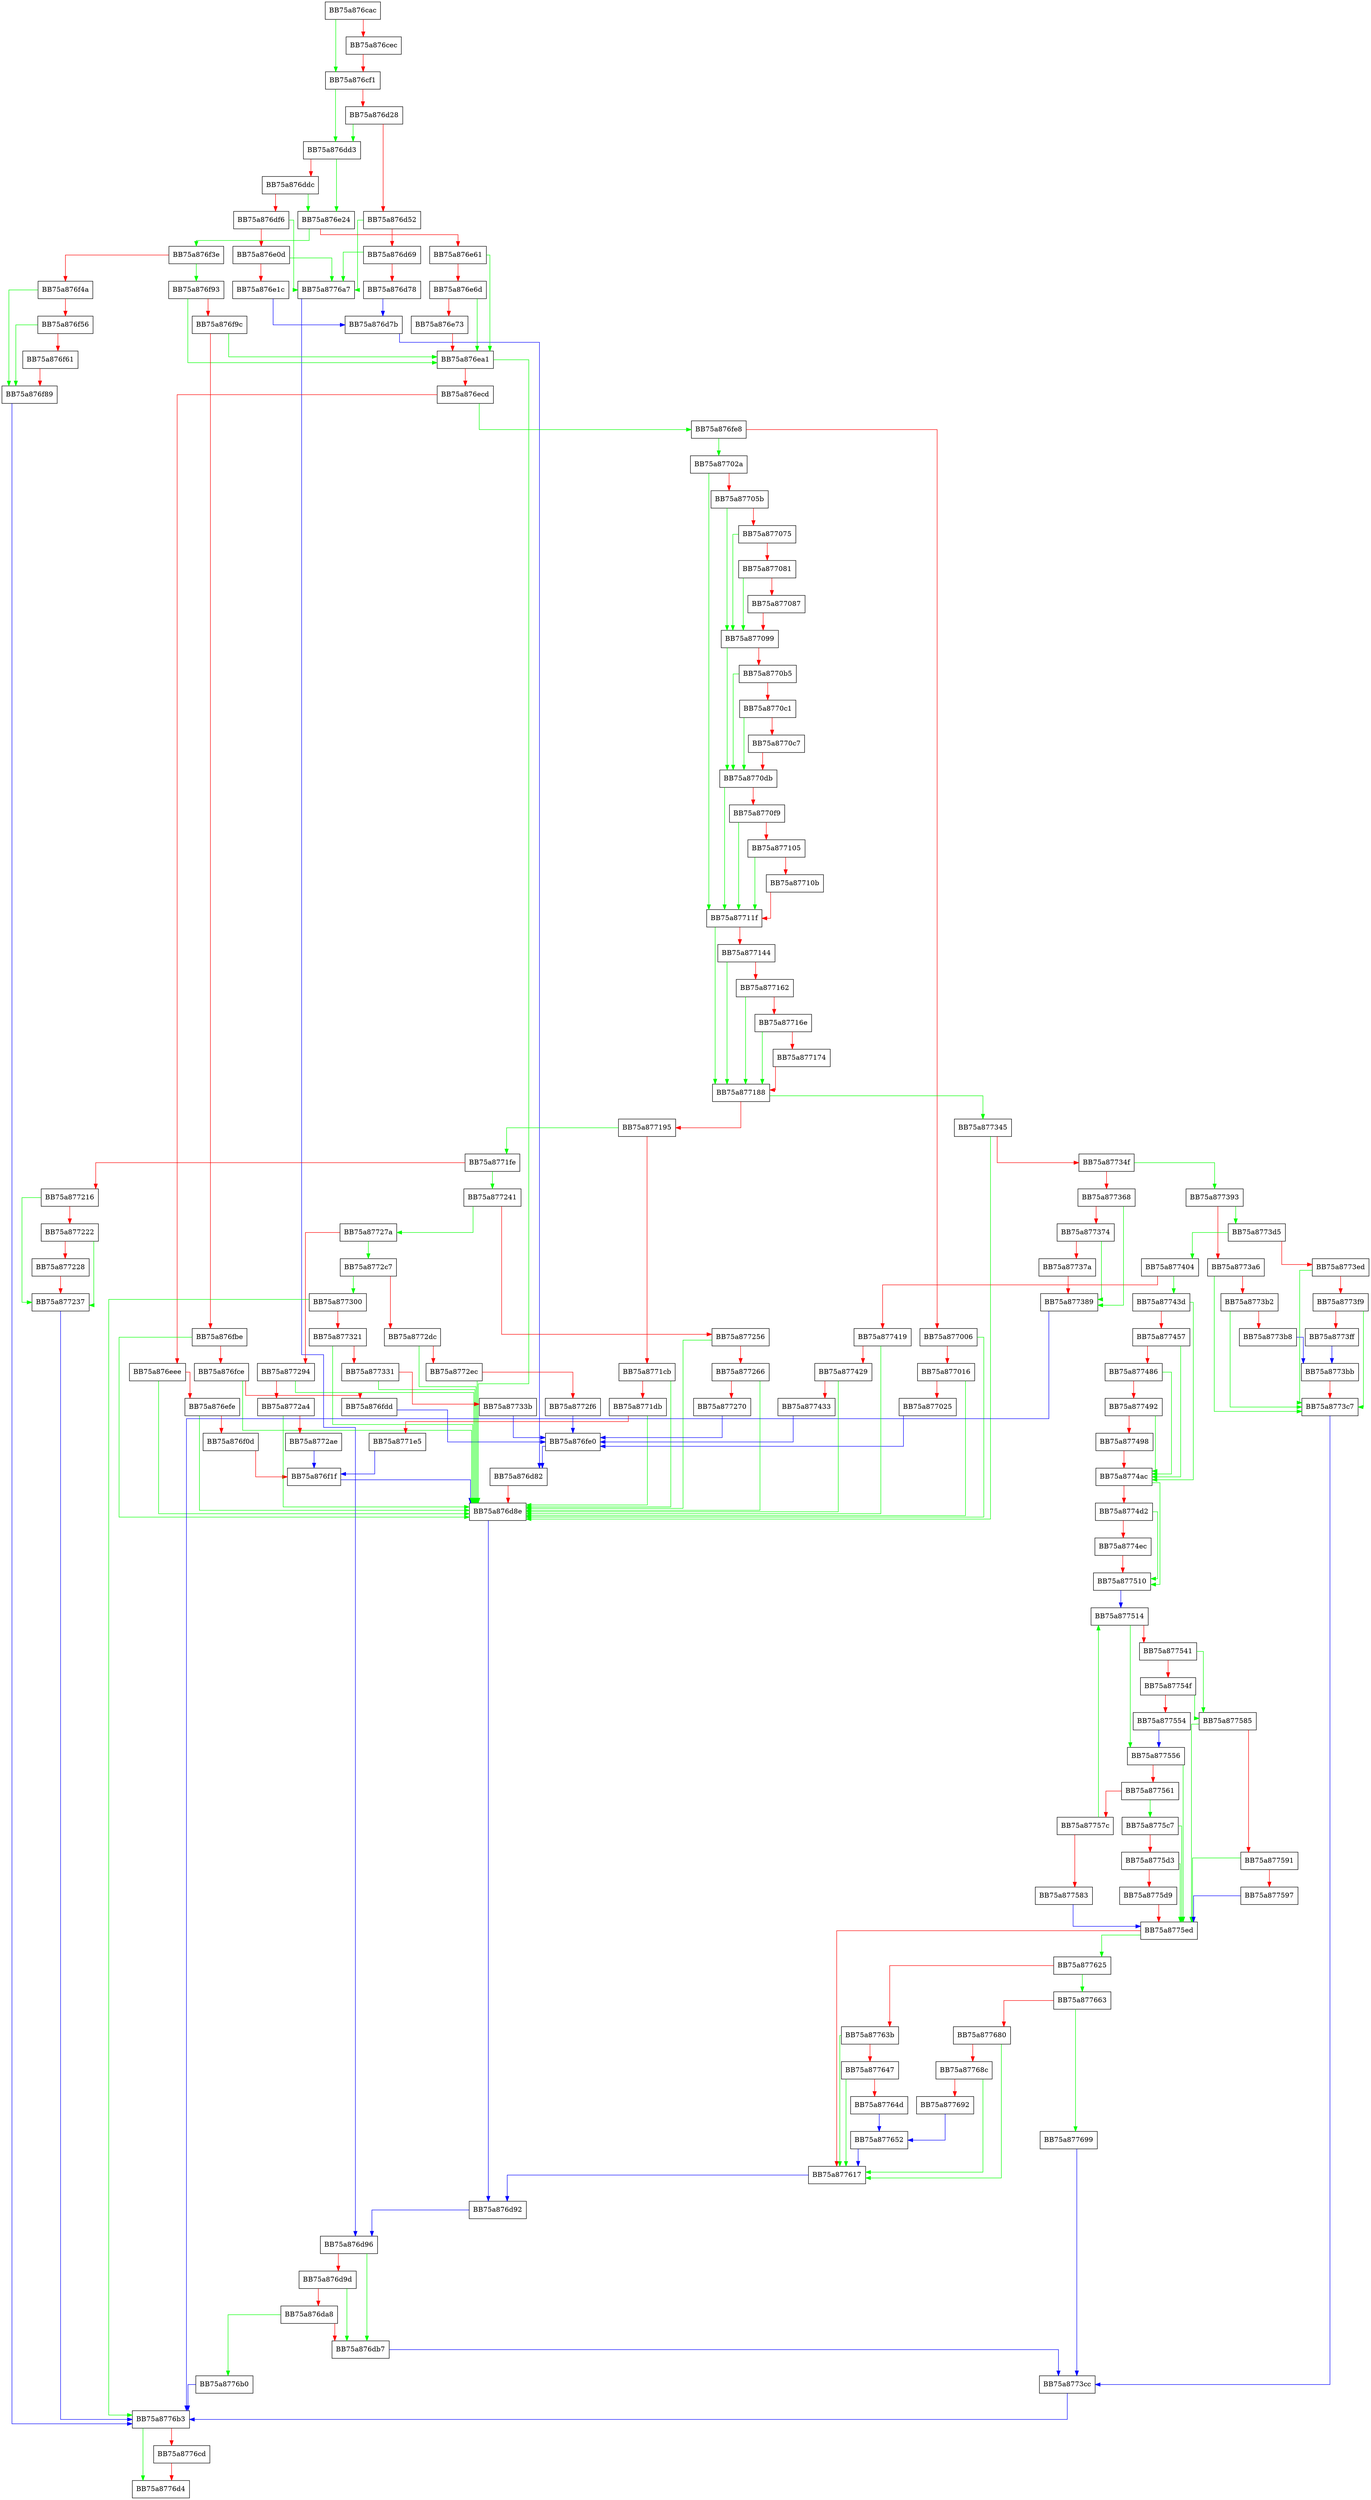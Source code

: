 digraph QuarantineFile {
  node [shape="box"];
  graph [splines=ortho];
  BB75a876cac -> BB75a876cf1 [color="green"];
  BB75a876cac -> BB75a876cec [color="red"];
  BB75a876cec -> BB75a876cf1 [color="red"];
  BB75a876cf1 -> BB75a876dd3 [color="green"];
  BB75a876cf1 -> BB75a876d28 [color="red"];
  BB75a876d28 -> BB75a876dd3 [color="green"];
  BB75a876d28 -> BB75a876d52 [color="red"];
  BB75a876d52 -> BB75a8776a7 [color="green"];
  BB75a876d52 -> BB75a876d69 [color="red"];
  BB75a876d69 -> BB75a8776a7 [color="green"];
  BB75a876d69 -> BB75a876d78 [color="red"];
  BB75a876d78 -> BB75a876d7b [color="blue"];
  BB75a876d7b -> BB75a876d82 [color="blue"];
  BB75a876d82 -> BB75a876d8e [color="red"];
  BB75a876d8e -> BB75a876d92 [color="blue"];
  BB75a876d92 -> BB75a876d96 [color="blue"];
  BB75a876d96 -> BB75a876db7 [color="green"];
  BB75a876d96 -> BB75a876d9d [color="red"];
  BB75a876d9d -> BB75a876db7 [color="green"];
  BB75a876d9d -> BB75a876da8 [color="red"];
  BB75a876da8 -> BB75a8776b0 [color="green"];
  BB75a876da8 -> BB75a876db7 [color="red"];
  BB75a876db7 -> BB75a8773cc [color="blue"];
  BB75a876dd3 -> BB75a876e24 [color="green"];
  BB75a876dd3 -> BB75a876ddc [color="red"];
  BB75a876ddc -> BB75a876e24 [color="green"];
  BB75a876ddc -> BB75a876df6 [color="red"];
  BB75a876df6 -> BB75a8776a7 [color="green"];
  BB75a876df6 -> BB75a876e0d [color="red"];
  BB75a876e0d -> BB75a8776a7 [color="green"];
  BB75a876e0d -> BB75a876e1c [color="red"];
  BB75a876e1c -> BB75a876d7b [color="blue"];
  BB75a876e24 -> BB75a876f3e [color="green"];
  BB75a876e24 -> BB75a876e61 [color="red"];
  BB75a876e61 -> BB75a876ea1 [color="green"];
  BB75a876e61 -> BB75a876e6d [color="red"];
  BB75a876e6d -> BB75a876ea1 [color="green"];
  BB75a876e6d -> BB75a876e73 [color="red"];
  BB75a876e73 -> BB75a876ea1 [color="red"];
  BB75a876ea1 -> BB75a876d8e [color="green"];
  BB75a876ea1 -> BB75a876ecd [color="red"];
  BB75a876ecd -> BB75a876fe8 [color="green"];
  BB75a876ecd -> BB75a876eee [color="red"];
  BB75a876eee -> BB75a876d8e [color="green"];
  BB75a876eee -> BB75a876efe [color="red"];
  BB75a876efe -> BB75a876d8e [color="green"];
  BB75a876efe -> BB75a876f0d [color="red"];
  BB75a876f0d -> BB75a876f1f [color="red"];
  BB75a876f1f -> BB75a876d8e [color="blue"];
  BB75a876f3e -> BB75a876f93 [color="green"];
  BB75a876f3e -> BB75a876f4a [color="red"];
  BB75a876f4a -> BB75a876f89 [color="green"];
  BB75a876f4a -> BB75a876f56 [color="red"];
  BB75a876f56 -> BB75a876f89 [color="green"];
  BB75a876f56 -> BB75a876f61 [color="red"];
  BB75a876f61 -> BB75a876f89 [color="red"];
  BB75a876f89 -> BB75a8776b3 [color="blue"];
  BB75a876f93 -> BB75a876ea1 [color="green"];
  BB75a876f93 -> BB75a876f9c [color="red"];
  BB75a876f9c -> BB75a876ea1 [color="green"];
  BB75a876f9c -> BB75a876fbe [color="red"];
  BB75a876fbe -> BB75a876d8e [color="green"];
  BB75a876fbe -> BB75a876fce [color="red"];
  BB75a876fce -> BB75a876d8e [color="green"];
  BB75a876fce -> BB75a876fdd [color="red"];
  BB75a876fdd -> BB75a876fe0 [color="blue"];
  BB75a876fe0 -> BB75a876d82 [color="blue"];
  BB75a876fe8 -> BB75a87702a [color="green"];
  BB75a876fe8 -> BB75a877006 [color="red"];
  BB75a877006 -> BB75a876d8e [color="green"];
  BB75a877006 -> BB75a877016 [color="red"];
  BB75a877016 -> BB75a876d8e [color="green"];
  BB75a877016 -> BB75a877025 [color="red"];
  BB75a877025 -> BB75a876fe0 [color="blue"];
  BB75a87702a -> BB75a87711f [color="green"];
  BB75a87702a -> BB75a87705b [color="red"];
  BB75a87705b -> BB75a877099 [color="green"];
  BB75a87705b -> BB75a877075 [color="red"];
  BB75a877075 -> BB75a877099 [color="green"];
  BB75a877075 -> BB75a877081 [color="red"];
  BB75a877081 -> BB75a877099 [color="green"];
  BB75a877081 -> BB75a877087 [color="red"];
  BB75a877087 -> BB75a877099 [color="red"];
  BB75a877099 -> BB75a8770db [color="green"];
  BB75a877099 -> BB75a8770b5 [color="red"];
  BB75a8770b5 -> BB75a8770db [color="green"];
  BB75a8770b5 -> BB75a8770c1 [color="red"];
  BB75a8770c1 -> BB75a8770db [color="green"];
  BB75a8770c1 -> BB75a8770c7 [color="red"];
  BB75a8770c7 -> BB75a8770db [color="red"];
  BB75a8770db -> BB75a87711f [color="green"];
  BB75a8770db -> BB75a8770f9 [color="red"];
  BB75a8770f9 -> BB75a87711f [color="green"];
  BB75a8770f9 -> BB75a877105 [color="red"];
  BB75a877105 -> BB75a87711f [color="green"];
  BB75a877105 -> BB75a87710b [color="red"];
  BB75a87710b -> BB75a87711f [color="red"];
  BB75a87711f -> BB75a877188 [color="green"];
  BB75a87711f -> BB75a877144 [color="red"];
  BB75a877144 -> BB75a877188 [color="green"];
  BB75a877144 -> BB75a877162 [color="red"];
  BB75a877162 -> BB75a877188 [color="green"];
  BB75a877162 -> BB75a87716e [color="red"];
  BB75a87716e -> BB75a877188 [color="green"];
  BB75a87716e -> BB75a877174 [color="red"];
  BB75a877174 -> BB75a877188 [color="red"];
  BB75a877188 -> BB75a877345 [color="green"];
  BB75a877188 -> BB75a877195 [color="red"];
  BB75a877195 -> BB75a8771fe [color="green"];
  BB75a877195 -> BB75a8771cb [color="red"];
  BB75a8771cb -> BB75a876d8e [color="green"];
  BB75a8771cb -> BB75a8771db [color="red"];
  BB75a8771db -> BB75a876d8e [color="green"];
  BB75a8771db -> BB75a8771e5 [color="red"];
  BB75a8771e5 -> BB75a876f1f [color="blue"];
  BB75a8771fe -> BB75a877241 [color="green"];
  BB75a8771fe -> BB75a877216 [color="red"];
  BB75a877216 -> BB75a877237 [color="green"];
  BB75a877216 -> BB75a877222 [color="red"];
  BB75a877222 -> BB75a877237 [color="green"];
  BB75a877222 -> BB75a877228 [color="red"];
  BB75a877228 -> BB75a877237 [color="red"];
  BB75a877237 -> BB75a8776b3 [color="blue"];
  BB75a877241 -> BB75a87727a [color="green"];
  BB75a877241 -> BB75a877256 [color="red"];
  BB75a877256 -> BB75a876d8e [color="green"];
  BB75a877256 -> BB75a877266 [color="red"];
  BB75a877266 -> BB75a876d8e [color="green"];
  BB75a877266 -> BB75a877270 [color="red"];
  BB75a877270 -> BB75a876fe0 [color="blue"];
  BB75a87727a -> BB75a8772c7 [color="green"];
  BB75a87727a -> BB75a877294 [color="red"];
  BB75a877294 -> BB75a876d8e [color="green"];
  BB75a877294 -> BB75a8772a4 [color="red"];
  BB75a8772a4 -> BB75a876d8e [color="green"];
  BB75a8772a4 -> BB75a8772ae [color="red"];
  BB75a8772ae -> BB75a876f1f [color="blue"];
  BB75a8772c7 -> BB75a877300 [color="green"];
  BB75a8772c7 -> BB75a8772dc [color="red"];
  BB75a8772dc -> BB75a876d8e [color="green"];
  BB75a8772dc -> BB75a8772ec [color="red"];
  BB75a8772ec -> BB75a876d8e [color="green"];
  BB75a8772ec -> BB75a8772f6 [color="red"];
  BB75a8772f6 -> BB75a876fe0 [color="blue"];
  BB75a877300 -> BB75a8776b3 [color="green"];
  BB75a877300 -> BB75a877321 [color="red"];
  BB75a877321 -> BB75a876d8e [color="green"];
  BB75a877321 -> BB75a877331 [color="red"];
  BB75a877331 -> BB75a876d8e [color="green"];
  BB75a877331 -> BB75a87733b [color="red"];
  BB75a87733b -> BB75a876fe0 [color="blue"];
  BB75a877345 -> BB75a876d8e [color="green"];
  BB75a877345 -> BB75a87734f [color="red"];
  BB75a87734f -> BB75a877393 [color="green"];
  BB75a87734f -> BB75a877368 [color="red"];
  BB75a877368 -> BB75a877389 [color="green"];
  BB75a877368 -> BB75a877374 [color="red"];
  BB75a877374 -> BB75a877389 [color="green"];
  BB75a877374 -> BB75a87737a [color="red"];
  BB75a87737a -> BB75a877389 [color="red"];
  BB75a877389 -> BB75a8776b3 [color="blue"];
  BB75a877393 -> BB75a8773d5 [color="green"];
  BB75a877393 -> BB75a8773a6 [color="red"];
  BB75a8773a6 -> BB75a8773c7 [color="green"];
  BB75a8773a6 -> BB75a8773b2 [color="red"];
  BB75a8773b2 -> BB75a8773c7 [color="green"];
  BB75a8773b2 -> BB75a8773b8 [color="red"];
  BB75a8773b8 -> BB75a8773bb [color="blue"];
  BB75a8773bb -> BB75a8773c7 [color="red"];
  BB75a8773c7 -> BB75a8773cc [color="blue"];
  BB75a8773cc -> BB75a8776b3 [color="blue"];
  BB75a8773d5 -> BB75a877404 [color="green"];
  BB75a8773d5 -> BB75a8773ed [color="red"];
  BB75a8773ed -> BB75a8773c7 [color="green"];
  BB75a8773ed -> BB75a8773f9 [color="red"];
  BB75a8773f9 -> BB75a8773c7 [color="green"];
  BB75a8773f9 -> BB75a8773ff [color="red"];
  BB75a8773ff -> BB75a8773bb [color="blue"];
  BB75a877404 -> BB75a87743d [color="green"];
  BB75a877404 -> BB75a877419 [color="red"];
  BB75a877419 -> BB75a876d8e [color="green"];
  BB75a877419 -> BB75a877429 [color="red"];
  BB75a877429 -> BB75a876d8e [color="green"];
  BB75a877429 -> BB75a877433 [color="red"];
  BB75a877433 -> BB75a876fe0 [color="blue"];
  BB75a87743d -> BB75a8774ac [color="green"];
  BB75a87743d -> BB75a877457 [color="red"];
  BB75a877457 -> BB75a8774ac [color="green"];
  BB75a877457 -> BB75a877486 [color="red"];
  BB75a877486 -> BB75a8774ac [color="green"];
  BB75a877486 -> BB75a877492 [color="red"];
  BB75a877492 -> BB75a8774ac [color="green"];
  BB75a877492 -> BB75a877498 [color="red"];
  BB75a877498 -> BB75a8774ac [color="red"];
  BB75a8774ac -> BB75a877510 [color="green"];
  BB75a8774ac -> BB75a8774d2 [color="red"];
  BB75a8774d2 -> BB75a877510 [color="green"];
  BB75a8774d2 -> BB75a8774ec [color="red"];
  BB75a8774ec -> BB75a877510 [color="red"];
  BB75a877510 -> BB75a877514 [color="blue"];
  BB75a877514 -> BB75a877556 [color="green"];
  BB75a877514 -> BB75a877541 [color="red"];
  BB75a877541 -> BB75a877585 [color="green"];
  BB75a877541 -> BB75a87754f [color="red"];
  BB75a87754f -> BB75a877585 [color="green"];
  BB75a87754f -> BB75a877554 [color="red"];
  BB75a877554 -> BB75a877556 [color="blue"];
  BB75a877556 -> BB75a8775ed [color="green"];
  BB75a877556 -> BB75a877561 [color="red"];
  BB75a877561 -> BB75a8775c7 [color="green"];
  BB75a877561 -> BB75a87757c [color="red"];
  BB75a87757c -> BB75a877514 [color="green"];
  BB75a87757c -> BB75a877583 [color="red"];
  BB75a877583 -> BB75a8775ed [color="blue"];
  BB75a877585 -> BB75a8775ed [color="green"];
  BB75a877585 -> BB75a877591 [color="red"];
  BB75a877591 -> BB75a8775ed [color="green"];
  BB75a877591 -> BB75a877597 [color="red"];
  BB75a877597 -> BB75a8775ed [color="blue"];
  BB75a8775c7 -> BB75a8775ed [color="green"];
  BB75a8775c7 -> BB75a8775d3 [color="red"];
  BB75a8775d3 -> BB75a8775ed [color="green"];
  BB75a8775d3 -> BB75a8775d9 [color="red"];
  BB75a8775d9 -> BB75a8775ed [color="red"];
  BB75a8775ed -> BB75a877625 [color="green"];
  BB75a8775ed -> BB75a877617 [color="red"];
  BB75a877617 -> BB75a876d92 [color="blue"];
  BB75a877625 -> BB75a877663 [color="green"];
  BB75a877625 -> BB75a87763b [color="red"];
  BB75a87763b -> BB75a877617 [color="green"];
  BB75a87763b -> BB75a877647 [color="red"];
  BB75a877647 -> BB75a877617 [color="green"];
  BB75a877647 -> BB75a87764d [color="red"];
  BB75a87764d -> BB75a877652 [color="blue"];
  BB75a877652 -> BB75a877617 [color="blue"];
  BB75a877663 -> BB75a877699 [color="green"];
  BB75a877663 -> BB75a877680 [color="red"];
  BB75a877680 -> BB75a877617 [color="green"];
  BB75a877680 -> BB75a87768c [color="red"];
  BB75a87768c -> BB75a877617 [color="green"];
  BB75a87768c -> BB75a877692 [color="red"];
  BB75a877692 -> BB75a877652 [color="blue"];
  BB75a877699 -> BB75a8773cc [color="blue"];
  BB75a8776a7 -> BB75a876d96 [color="blue"];
  BB75a8776b0 -> BB75a8776b3 [color="blue"];
  BB75a8776b3 -> BB75a8776d4 [color="green"];
  BB75a8776b3 -> BB75a8776cd [color="red"];
  BB75a8776cd -> BB75a8776d4 [color="red"];
}